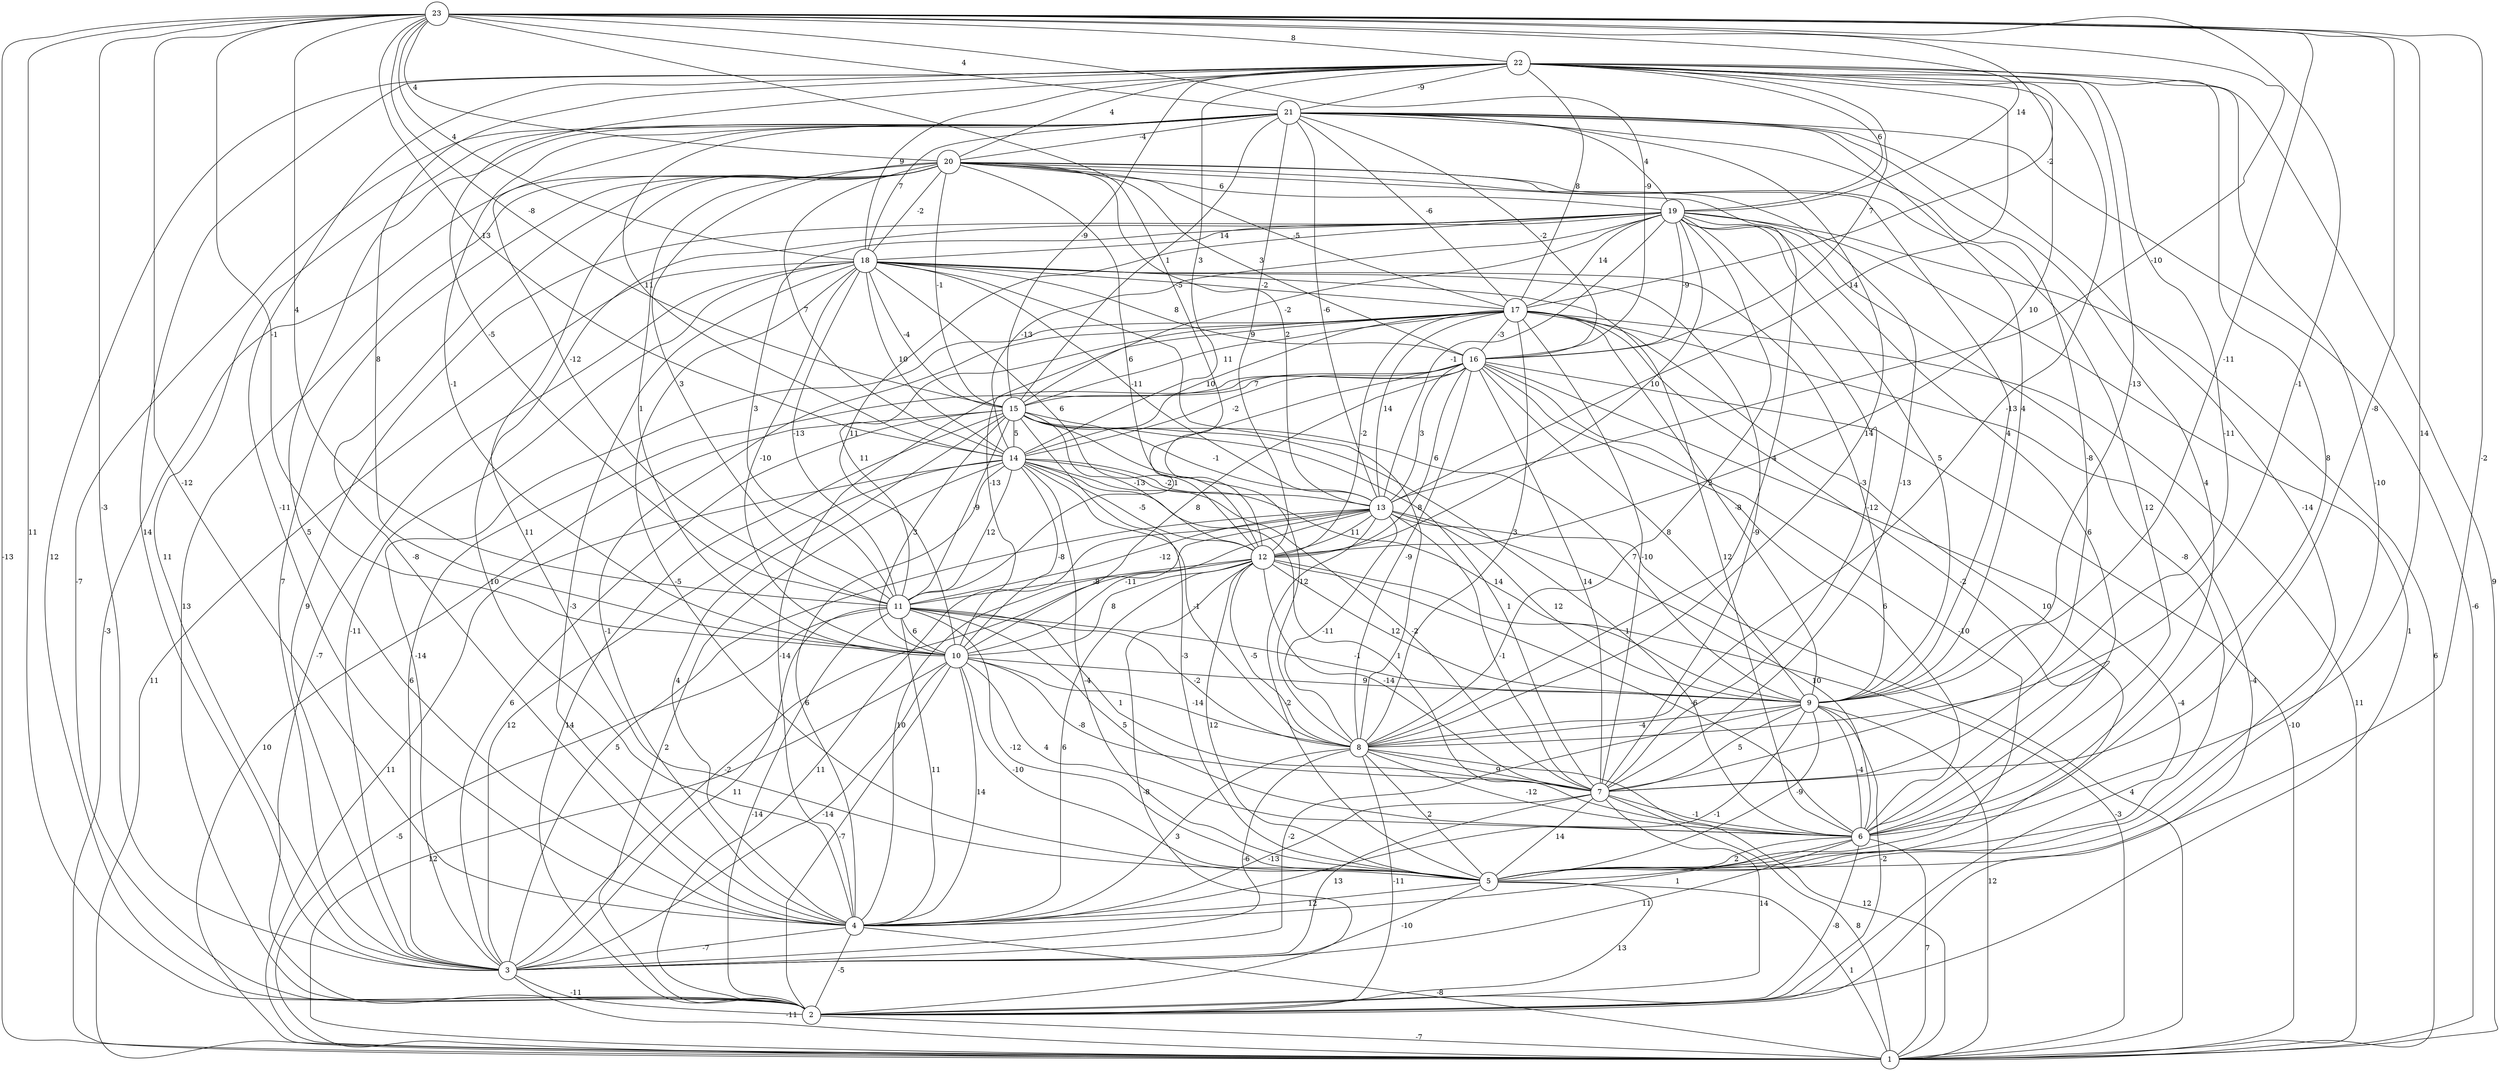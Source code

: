 graph { 
	 fontname="Helvetica,Arial,sans-serif" 
	 node [shape = circle]; 
	 23 -- 1 [label = "-13"];
	 23 -- 2 [label = "11"];
	 23 -- 3 [label = "-3"];
	 23 -- 4 [label = "-12"];
	 23 -- 5 [label = "-2"];
	 23 -- 6 [label = "14"];
	 23 -- 7 [label = "-8"];
	 23 -- 8 [label = "-1"];
	 23 -- 9 [label = "-11"];
	 23 -- 10 [label = "-1"];
	 23 -- 11 [label = "4"];
	 23 -- 12 [label = "-5"];
	 23 -- 13 [label = "-10"];
	 23 -- 14 [label = "13"];
	 23 -- 15 [label = "-8"];
	 23 -- 16 [label = "-9"];
	 23 -- 17 [label = "-2"];
	 23 -- 18 [label = "4"];
	 23 -- 19 [label = "14"];
	 23 -- 20 [label = "4"];
	 23 -- 21 [label = "4"];
	 23 -- 22 [label = "8"];
	 22 -- 1 [label = "9"];
	 22 -- 2 [label = "12"];
	 22 -- 3 [label = "14"];
	 22 -- 4 [label = "-11"];
	 22 -- 5 [label = "-10"];
	 22 -- 6 [label = "8"];
	 22 -- 7 [label = "-11"];
	 22 -- 8 [label = "-13"];
	 22 -- 9 [label = "-13"];
	 22 -- 10 [label = "8"];
	 22 -- 11 [label = "-5"];
	 22 -- 12 [label = "10"];
	 22 -- 13 [label = "14"];
	 22 -- 14 [label = "3"];
	 22 -- 15 [label = "-9"];
	 22 -- 16 [label = "7"];
	 22 -- 17 [label = "8"];
	 22 -- 18 [label = "9"];
	 22 -- 19 [label = "6"];
	 22 -- 20 [label = "4"];
	 22 -- 21 [label = "-9"];
	 21 -- 1 [label = "-6"];
	 21 -- 2 [label = "-7"];
	 21 -- 3 [label = "11"];
	 21 -- 4 [label = "5"];
	 21 -- 5 [label = "-14"];
	 21 -- 6 [label = "4"];
	 21 -- 7 [label = "-8"];
	 21 -- 8 [label = "14"];
	 21 -- 9 [label = "4"];
	 21 -- 10 [label = "-1"];
	 21 -- 11 [label = "-12"];
	 21 -- 12 [label = "9"];
	 21 -- 13 [label = "-6"];
	 21 -- 14 [label = "11"];
	 21 -- 15 [label = "1"];
	 21 -- 16 [label = "-2"];
	 21 -- 17 [label = "-6"];
	 21 -- 18 [label = "7"];
	 21 -- 19 [label = "4"];
	 21 -- 20 [label = "-4"];
	 20 -- 1 [label = "-3"];
	 20 -- 2 [label = "13"];
	 20 -- 3 [label = "7"];
	 20 -- 4 [label = "-8"];
	 20 -- 5 [label = "11"];
	 20 -- 6 [label = "12"];
	 20 -- 7 [label = "-13"];
	 20 -- 8 [label = "4"];
	 20 -- 9 [label = "4"];
	 20 -- 10 [label = "1"];
	 20 -- 11 [label = "3"];
	 20 -- 12 [label = "6"];
	 20 -- 13 [label = "2"];
	 20 -- 14 [label = "7"];
	 20 -- 15 [label = "-1"];
	 20 -- 16 [label = "3"];
	 20 -- 17 [label = "-5"];
	 20 -- 18 [label = "-2"];
	 20 -- 19 [label = "6"];
	 19 -- 1 [label = "6"];
	 19 -- 2 [label = "1"];
	 19 -- 3 [label = "9"];
	 19 -- 4 [label = "10"];
	 19 -- 5 [label = "-8"];
	 19 -- 6 [label = "6"];
	 19 -- 7 [label = "-12"];
	 19 -- 8 [label = "2"];
	 19 -- 9 [label = "5"];
	 19 -- 10 [label = "11"];
	 19 -- 11 [label = "3"];
	 19 -- 12 [label = "10"];
	 19 -- 13 [label = "-1"];
	 19 -- 14 [label = "-13"];
	 19 -- 15 [label = "-2"];
	 19 -- 16 [label = "-9"];
	 19 -- 17 [label = "14"];
	 19 -- 18 [label = "14"];
	 18 -- 1 [label = "11"];
	 18 -- 2 [label = "-7"];
	 18 -- 3 [label = "-11"];
	 18 -- 4 [label = "-3"];
	 18 -- 5 [label = "-5"];
	 18 -- 6 [label = "12"];
	 18 -- 7 [label = "-9"];
	 18 -- 8 [label = "8"];
	 18 -- 9 [label = "-3"];
	 18 -- 10 [label = "-10"];
	 18 -- 11 [label = "-13"];
	 18 -- 12 [label = "6"];
	 18 -- 13 [label = "-11"];
	 18 -- 14 [label = "10"];
	 18 -- 15 [label = "-4"];
	 18 -- 16 [label = "8"];
	 18 -- 17 [label = "-2"];
	 17 -- 1 [label = "11"];
	 17 -- 2 [label = "-4"];
	 17 -- 3 [label = "-14"];
	 17 -- 4 [label = "-1"];
	 17 -- 5 [label = "10"];
	 17 -- 6 [label = "-2"];
	 17 -- 7 [label = "-10"];
	 17 -- 8 [label = "3"];
	 17 -- 9 [label = "-8"];
	 17 -- 10 [label = "-13"];
	 17 -- 11 [label = "11"];
	 17 -- 12 [label = "-2"];
	 17 -- 13 [label = "14"];
	 17 -- 14 [label = "10"];
	 17 -- 15 [label = "11"];
	 17 -- 16 [label = "-3"];
	 16 -- 1 [label = "-10"];
	 16 -- 2 [label = "-4"];
	 16 -- 3 [label = "6"];
	 16 -- 4 [label = "-14"];
	 16 -- 5 [label = "-10"];
	 16 -- 6 [label = "6"];
	 16 -- 7 [label = "14"];
	 16 -- 8 [label = "-9"];
	 16 -- 9 [label = "8"];
	 16 -- 10 [label = "8"];
	 16 -- 11 [label = "1"];
	 16 -- 12 [label = "6"];
	 16 -- 13 [label = "3"];
	 16 -- 14 [label = "-2"];
	 16 -- 15 [label = "7"];
	 15 -- 1 [label = "10"];
	 15 -- 2 [label = "14"];
	 15 -- 3 [label = "6"];
	 15 -- 4 [label = "4"];
	 15 -- 5 [label = "-3"];
	 15 -- 6 [label = "1"];
	 15 -- 7 [label = "1"];
	 15 -- 8 [label = "12"];
	 15 -- 9 [label = "7"];
	 15 -- 10 [label = "3"];
	 15 -- 11 [label = "-9"];
	 15 -- 12 [label = "-13"];
	 15 -- 13 [label = "-1"];
	 15 -- 14 [label = "5"];
	 14 -- 1 [label = "11"];
	 14 -- 2 [label = "2"];
	 14 -- 3 [label = "12"];
	 14 -- 4 [label = "6"];
	 14 -- 5 [label = "-4"];
	 14 -- 6 [label = "1"];
	 14 -- 7 [label = "-2"];
	 14 -- 8 [label = "-1"];
	 14 -- 9 [label = "14"];
	 14 -- 10 [label = "-8"];
	 14 -- 11 [label = "12"];
	 14 -- 12 [label = "-5"];
	 14 -- 13 [label = "-2"];
	 13 -- 1 [label = "4"];
	 13 -- 2 [label = "11"];
	 13 -- 3 [label = "5"];
	 13 -- 4 [label = "10"];
	 13 -- 5 [label = "-2"];
	 13 -- 6 [label = "10"];
	 13 -- 7 [label = "-1"];
	 13 -- 8 [label = "-11"];
	 13 -- 9 [label = "12"];
	 13 -- 10 [label = "-11"];
	 13 -- 11 [label = "-12"];
	 13 -- 12 [label = "11"];
	 12 -- 1 [label = "-3"];
	 12 -- 2 [label = "-8"];
	 12 -- 3 [label = "-2"];
	 12 -- 4 [label = "6"];
	 12 -- 5 [label = "12"];
	 12 -- 6 [label = "-6"];
	 12 -- 7 [label = "-14"];
	 12 -- 8 [label = "-5"];
	 12 -- 9 [label = "12"];
	 12 -- 10 [label = "8"];
	 12 -- 11 [label = "-8"];
	 11 -- 1 [label = "-5"];
	 11 -- 2 [label = "-14"];
	 11 -- 3 [label = "11"];
	 11 -- 4 [label = "11"];
	 11 -- 5 [label = "-12"];
	 11 -- 6 [label = "5"];
	 11 -- 7 [label = "1"];
	 11 -- 8 [label = "-2"];
	 11 -- 9 [label = "-1"];
	 11 -- 10 [label = "6"];
	 10 -- 1 [label = "12"];
	 10 -- 2 [label = "-7"];
	 10 -- 3 [label = "-14"];
	 10 -- 4 [label = "14"];
	 10 -- 5 [label = "-10"];
	 10 -- 6 [label = "4"];
	 10 -- 7 [label = "-8"];
	 10 -- 8 [label = "-14"];
	 10 -- 9 [label = "9"];
	 9 -- 1 [label = "12"];
	 9 -- 2 [label = "-2"];
	 9 -- 3 [label = "-2"];
	 9 -- 4 [label = "-1"];
	 9 -- 5 [label = "-9"];
	 9 -- 6 [label = "-4"];
	 9 -- 7 [label = "5"];
	 9 -- 8 [label = "-4"];
	 8 -- 1 [label = "12"];
	 8 -- 2 [label = "-11"];
	 8 -- 3 [label = "-6"];
	 8 -- 4 [label = "3"];
	 8 -- 5 [label = "2"];
	 8 -- 6 [label = "-12"];
	 8 -- 7 [label = "9"];
	 7 -- 1 [label = "8"];
	 7 -- 2 [label = "14"];
	 7 -- 3 [label = "13"];
	 7 -- 4 [label = "-13"];
	 7 -- 5 [label = "14"];
	 7 -- 6 [label = "-1"];
	 6 -- 1 [label = "7"];
	 6 -- 2 [label = "-8"];
	 6 -- 3 [label = "11"];
	 6 -- 4 [label = "1"];
	 6 -- 5 [label = "2"];
	 5 -- 1 [label = "1"];
	 5 -- 2 [label = "13"];
	 5 -- 3 [label = "-10"];
	 5 -- 4 [label = "12"];
	 4 -- 1 [label = "-8"];
	 4 -- 2 [label = "-5"];
	 4 -- 3 [label = "-7"];
	 3 -- 1 [label = "-11"];
	 3 -- 2 [label = "-11"];
	 2 -- 1 [label = "-7"];
	 1;
	 2;
	 3;
	 4;
	 5;
	 6;
	 7;
	 8;
	 9;
	 10;
	 11;
	 12;
	 13;
	 14;
	 15;
	 16;
	 17;
	 18;
	 19;
	 20;
	 21;
	 22;
	 23;
}
